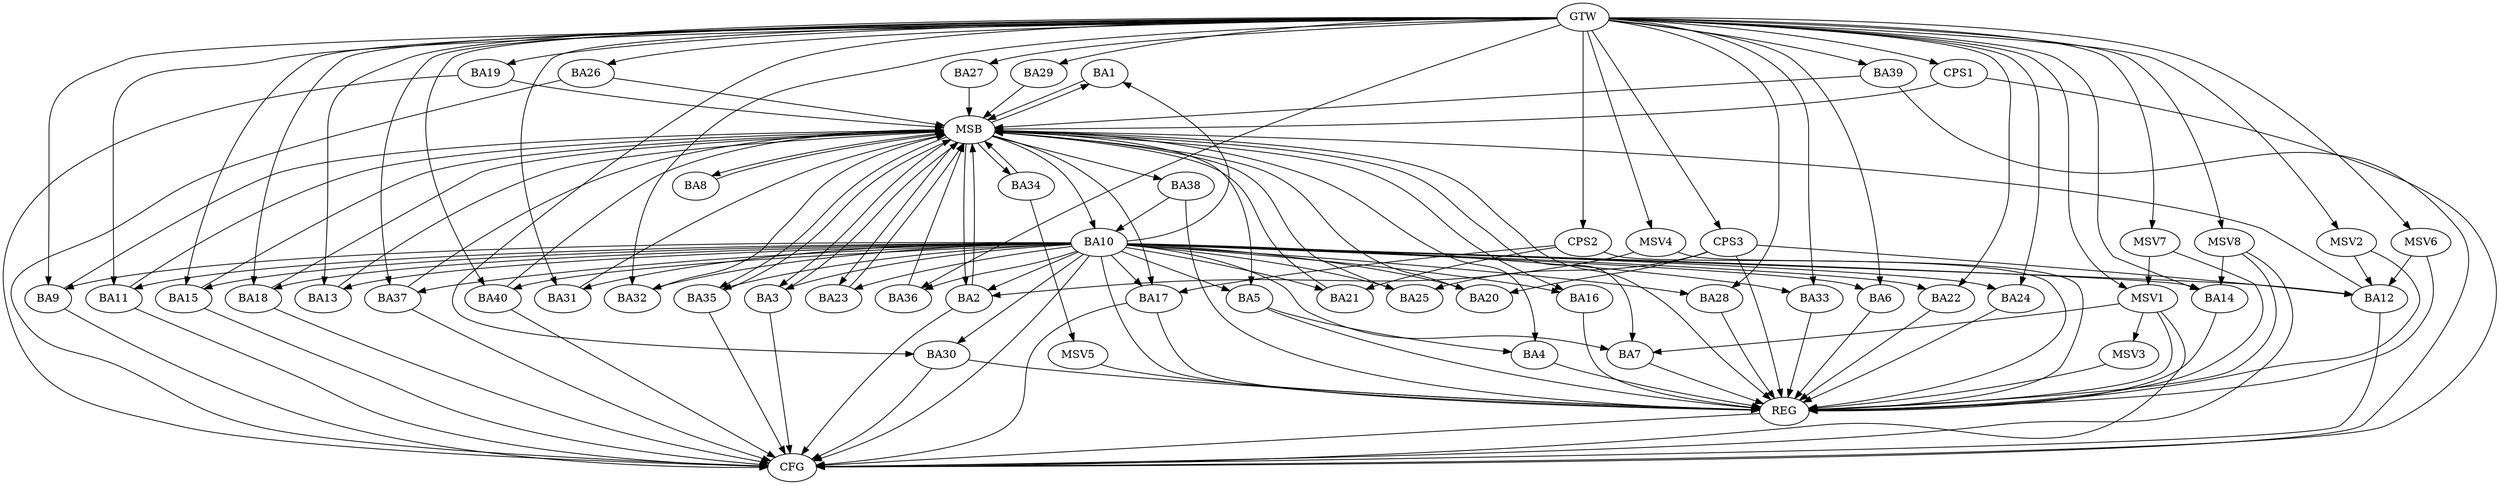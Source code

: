 strict digraph G {
  BA1 [ label="BA1" ];
  BA2 [ label="BA2" ];
  BA3 [ label="BA3" ];
  BA4 [ label="BA4" ];
  BA5 [ label="BA5" ];
  BA6 [ label="BA6" ];
  BA7 [ label="BA7" ];
  BA8 [ label="BA8" ];
  BA9 [ label="BA9" ];
  BA10 [ label="BA10" ];
  BA11 [ label="BA11" ];
  BA12 [ label="BA12" ];
  BA13 [ label="BA13" ];
  BA14 [ label="BA14" ];
  BA15 [ label="BA15" ];
  BA16 [ label="BA16" ];
  BA17 [ label="BA17" ];
  BA18 [ label="BA18" ];
  BA19 [ label="BA19" ];
  BA20 [ label="BA20" ];
  BA21 [ label="BA21" ];
  BA22 [ label="BA22" ];
  BA23 [ label="BA23" ];
  BA24 [ label="BA24" ];
  BA25 [ label="BA25" ];
  BA26 [ label="BA26" ];
  BA27 [ label="BA27" ];
  BA28 [ label="BA28" ];
  BA29 [ label="BA29" ];
  BA30 [ label="BA30" ];
  BA31 [ label="BA31" ];
  BA32 [ label="BA32" ];
  BA33 [ label="BA33" ];
  BA34 [ label="BA34" ];
  BA35 [ label="BA35" ];
  BA36 [ label="BA36" ];
  BA37 [ label="BA37" ];
  BA38 [ label="BA38" ];
  BA39 [ label="BA39" ];
  BA40 [ label="BA40" ];
  CPS1 [ label="CPS1" ];
  CPS2 [ label="CPS2" ];
  CPS3 [ label="CPS3" ];
  GTW [ label="GTW" ];
  REG [ label="REG" ];
  MSB [ label="MSB" ];
  CFG [ label="CFG" ];
  MSV1 [ label="MSV1" ];
  MSV2 [ label="MSV2" ];
  MSV3 [ label="MSV3" ];
  MSV4 [ label="MSV4" ];
  MSV5 [ label="MSV5" ];
  MSV6 [ label="MSV6" ];
  MSV7 [ label="MSV7" ];
  MSV8 [ label="MSV8" ];
  BA5 -> BA4;
  BA10 -> BA7;
  BA38 -> BA10;
  CPS2 -> BA21;
  CPS2 -> BA17;
  CPS3 -> BA20;
  CPS3 -> BA25;
  CPS3 -> BA12;
  GTW -> BA6;
  GTW -> BA9;
  GTW -> BA11;
  GTW -> BA13;
  GTW -> BA14;
  GTW -> BA15;
  GTW -> BA18;
  GTW -> BA19;
  GTW -> BA22;
  GTW -> BA24;
  GTW -> BA26;
  GTW -> BA27;
  GTW -> BA28;
  GTW -> BA29;
  GTW -> BA30;
  GTW -> BA31;
  GTW -> BA32;
  GTW -> BA33;
  GTW -> BA36;
  GTW -> BA37;
  GTW -> BA39;
  GTW -> BA40;
  GTW -> CPS1;
  GTW -> CPS2;
  GTW -> CPS3;
  BA4 -> REG;
  BA5 -> REG;
  BA6 -> REG;
  BA7 -> REG;
  BA10 -> REG;
  BA14 -> REG;
  BA16 -> REG;
  BA17 -> REG;
  BA22 -> REG;
  BA24 -> REG;
  BA28 -> REG;
  BA30 -> REG;
  BA33 -> REG;
  BA38 -> REG;
  CPS2 -> REG;
  CPS3 -> REG;
  BA1 -> MSB;
  MSB -> BA2;
  MSB -> REG;
  BA2 -> MSB;
  MSB -> BA1;
  BA3 -> MSB;
  BA8 -> MSB;
  MSB -> BA4;
  BA9 -> MSB;
  MSB -> BA3;
  BA11 -> MSB;
  BA12 -> MSB;
  MSB -> BA7;
  BA13 -> MSB;
  MSB -> BA10;
  BA15 -> MSB;
  BA18 -> MSB;
  MSB -> BA5;
  BA19 -> MSB;
  BA20 -> MSB;
  BA21 -> MSB;
  BA23 -> MSB;
  BA25 -> MSB;
  BA26 -> MSB;
  BA27 -> MSB;
  BA29 -> MSB;
  BA31 -> MSB;
  MSB -> BA16;
  BA32 -> MSB;
  BA34 -> MSB;
  MSB -> BA8;
  BA35 -> MSB;
  MSB -> BA34;
  BA36 -> MSB;
  BA37 -> MSB;
  MSB -> BA17;
  BA39 -> MSB;
  BA40 -> MSB;
  CPS1 -> MSB;
  MSB -> BA35;
  MSB -> BA23;
  MSB -> BA38;
  BA35 -> CFG;
  BA9 -> CFG;
  BA12 -> CFG;
  BA10 -> CFG;
  BA18 -> CFG;
  BA11 -> CFG;
  BA19 -> CFG;
  BA26 -> CFG;
  BA15 -> CFG;
  BA17 -> CFG;
  BA40 -> CFG;
  BA30 -> CFG;
  BA2 -> CFG;
  BA37 -> CFG;
  CPS1 -> CFG;
  BA3 -> CFG;
  BA39 -> CFG;
  REG -> CFG;
  BA10 -> BA21;
  BA10 -> BA2;
  BA10 -> BA28;
  BA10 -> BA35;
  BA10 -> BA6;
  BA10 -> BA5;
  BA10 -> BA23;
  BA10 -> BA20;
  BA10 -> BA13;
  BA10 -> BA24;
  BA10 -> BA17;
  BA10 -> BA32;
  BA10 -> BA40;
  BA10 -> BA33;
  BA10 -> BA25;
  BA10 -> BA18;
  BA10 -> BA3;
  BA10 -> BA12;
  BA10 -> BA31;
  BA10 -> BA14;
  BA10 -> BA9;
  BA10 -> BA1;
  BA10 -> BA16;
  BA10 -> BA22;
  BA10 -> BA11;
  BA10 -> BA36;
  BA10 -> BA15;
  BA10 -> BA30;
  BA10 -> BA37;
  MSV1 -> BA7;
  GTW -> MSV1;
  MSV1 -> REG;
  MSV1 -> CFG;
  MSV2 -> BA12;
  GTW -> MSV2;
  MSV2 -> REG;
  MSV1 -> MSV3;
  MSV3 -> REG;
  MSV4 -> BA2;
  GTW -> MSV4;
  MSV4 -> REG;
  BA34 -> MSV5;
  MSV5 -> REG;
  MSV6 -> BA12;
  GTW -> MSV6;
  MSV6 -> REG;
  MSV7 -> MSV1;
  GTW -> MSV7;
  MSV7 -> REG;
  MSV8 -> BA14;
  GTW -> MSV8;
  MSV8 -> REG;
  MSV8 -> CFG;
}
